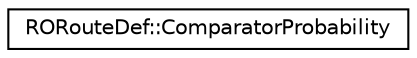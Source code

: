 digraph "Graphical Class Hierarchy"
{
  edge [fontname="Helvetica",fontsize="10",labelfontname="Helvetica",labelfontsize="10"];
  node [fontname="Helvetica",fontsize="10",shape=record];
  rankdir="LR";
  Node0 [label="RORouteDef::ComparatorProbability",height=0.2,width=0.4,color="black", fillcolor="white", style="filled",URL="$dc/de9/struct_r_o_route_def_1_1_comparator_probability.html"];
}
